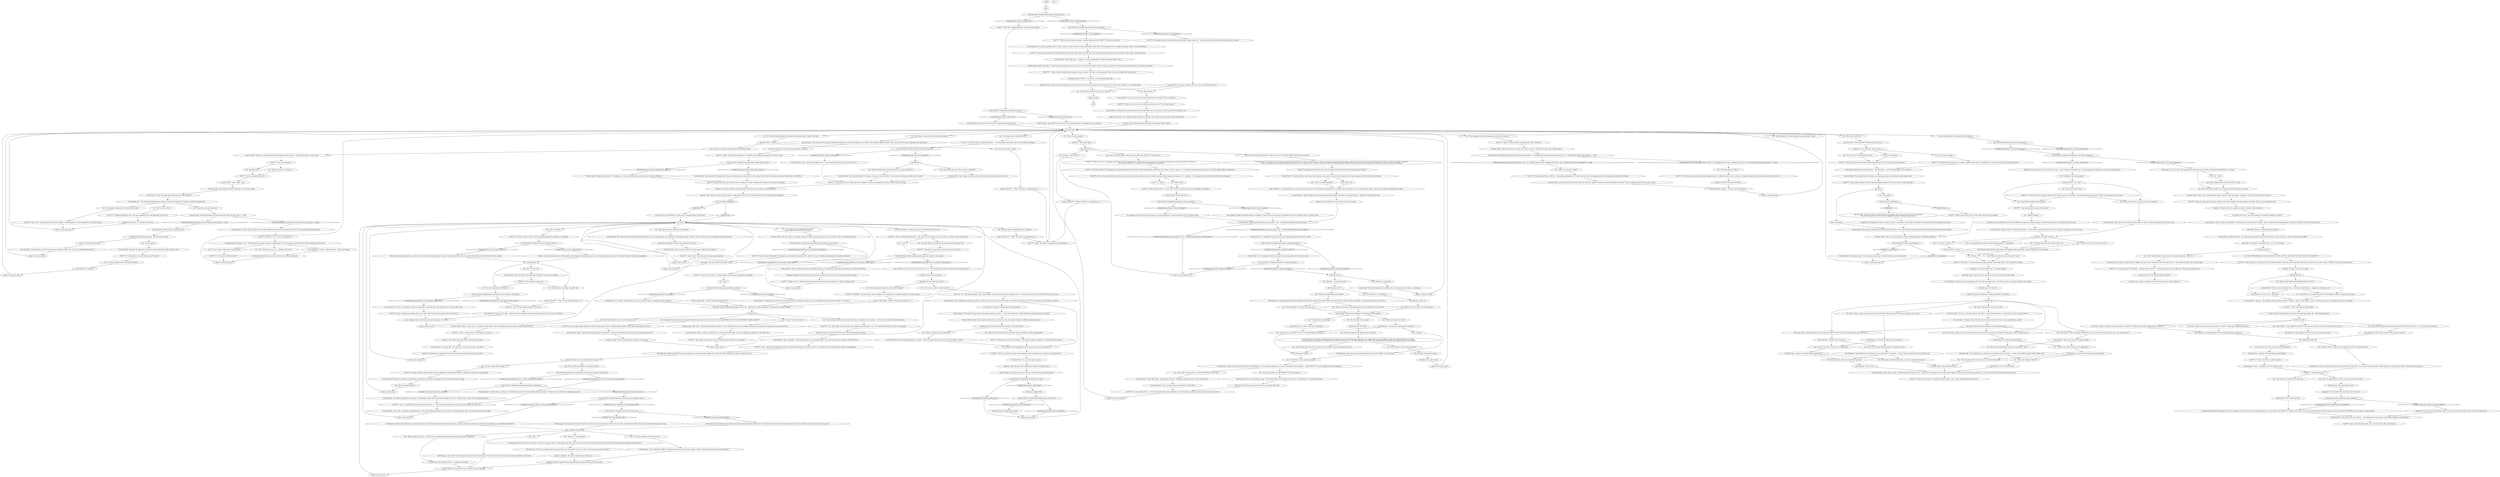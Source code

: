 # PLAZA / PISSFLAUBERT AND FTW
# Near Kineema, two young gentlemen wishing to introduce Martinaise to the SKULLS brand are idling away, looking at the beast of a motor carriage. It is possible to get their jackets if you succeed the red check.
# ==================================================
digraph G {
	  0 [label="START"];
	  1 [label="input"];
	  2 [label="Kim Kitsuragi: \"I'm absolutely okay with not having one.\""];
	  3 [label="Half Light: Suggest they're massive SKULLS. C'mon!"];
	  4 [label="Untitled hub"];
	  5 [label="Pissf****t: \"Yeah, no need to throw your authority in our faces.\""];
	  6 [label="Fuck the World: Variable[\"yard.cuno_clicked_on_cuno_punching_check\"]"];
	  7 [label="Variable[\"yard.cuno_clicked_on_cuno_punching_check\"]", shape=diamond];
	  8 [label="!(Variable[\"yard.cuno_clicked_on_cuno_punching_check\"])", shape=diamond];
	  9 [label="Fuck the World: Variable[\"yard.hangedman_tried_to_shoot_cunoesse_and_missed\"]"];
	  10 [label="Variable[\"yard.hangedman_tried_to_shoot_cunoesse_and_missed\"]", shape=diamond];
	  11 [label="!(Variable[\"yard.hangedman_tried_to_shoot_cunoesse_and_missed\"])", shape=diamond];
	  12 [label="Pissf****t: \"Right on, Fuck,\" the blond agrees and provocatively spits on the pavement. \"So what's happening now?\""];
	  13 [label="Savoir Faire: Is it a *coincidence* that here we have two bad-ass jackets and two bad-ass cops?"];
	  14 [label="Fuck the World: \"FUCK THE FUCKING POLICE!!!!\""];
	  15 [label="Composure: The lieutenant's voice is as calm as usual -- a testament to the violence and death he's witnessed through the sight of his firearm."];
	  16 [label="Pissf****t: \"What about them?\""];
	  17 [label="You: \"And what makes you think that the organization would accept you?\""];
	  18 [label="You: \"Hey, Kim...\" (Lower your voice.)"];
	  19 [label="Half Light: These guys aren't scary, *you're* not scary -- I have nothing to work with here. It's either begging or bullying. Or both. Just ask them maybe?"];
	  20 [label="Kim Kitsuragi: \"Probably because of how *non-verbal* their mode of operation is going to be,\" the lieutenant answers for the two rebels. \"It's a threat.\""];
	  21 [label="Pissf****t: \"By the way, if you see Cindy, give her our regards,\" he adds, returning from whatever void he was just visiting."];
	  22 [label="Fuck the World: \"Yeah,\" the other guy lights up too. \"A true artist of the future, just like Arno van Eyck.\""];
	  23 [label="You: \"Not so sure about that. She's a bit of a communist.\""];
	  24 [label="Suggestion: Oh, the need *will* arise. Here's how we'll do it:"];
	  25 [label="Fuck the World: IsKimHere()"];
	  26 [label="IsKimHere()", shape=diamond];
	  27 [label="!(IsKimHere())", shape=diamond];
	  28 [label="You: \"What does that mean?\""];
	  29 [label="You: \"SKULL KING! MAKE SHRUNKEN HEADS OUT OF US!\""];
	  30 [label="Conceptualization: Pity. The jackets are meant to complete each other. If a man were standing alone on a street corner with 'PISSF****T' written on his back, it'd just be an individual that has taken a liking to urine. And 'FUCK THE WORLD' all on its own is, frankly, generic."];
	  31 [label="Fuck the World: Variable[\"plaza.pissandfuck_asked_about_armour\"]"];
	  32 [label="Variable[\"plaza.pissandfuck_asked_about_armour\"]", shape=diamond];
	  33 [label="!(Variable[\"plaza.pissandfuck_asked_about_armour\"])", shape=diamond];
	  34 [label="Rhetoric: It's not a question, don't get into it."];
	  35 [label="Pissf****t: \"Sure, sure,\" the blond man says, quickly nodding. \"Understandable. Fuck and I appreciate your effort though.\""];
	  36 [label="You: \"I just wanted to talk about music and now there's a conflict all of the sudden... it's too much.\" (Nervously shake your head.)"];
	  37 [label="Kim Kitsuragi: \"You wanna talk? Let's talk, boys.\" His eyes meet yours. \"Ask them.\""];
	  38 [label="Fuck the World: \"Yeah, man...\" the other one quickly joins in. \"We're just talking, philosophising. No crimes are being committed. And... and you wanted to talk too, right?\""];
	  39 [label="Fuck the World: \"No, no, no,\" he quickly assures you and takes a step back. \"Just a bit older than us, ain't that right, Piss?\""];
	  40 [label="You: \"Blow it up!\""];
	  41 [label="Kim Kitsuragi: \"Wow, you boys are ambitious,\" the lieutenant's voice rings over the plaza. \"Only *prospects* and already planning a coup in the SKULLS? You're destined to go far!\""];
	  42 [label="Untitled hub (02)"];
	  43 [label="You: \"You OFFER us your jackets like that? It'd be impolite to refuse.\" (Reach out your hand.)"];
	  44 [label="Jump to: [main_piss_hub]"];
	  45 [label="Logic: Wouldn't a grave on top of a grave be just a big hole? What's hard about holes?"];
	  46 [label="Encyclopedia: Though he seemed lacking in vocabulary, it seems that the young man has expertise in at least one field, even if it's rather narrow."];
	  47 [label="Fuck the World: \"Because when one fucks everything, he fucks nothing. And that, to me, feels glorious -- sticking your dick into the void.\""];
	  48 [label="Fuck the World: \"If I were a real SKULL now, I'd jack it, paint it in palm tree livery, then bottom-light it neon-style!\" His companion wears a simple yet elegant slogan: 'FUCK THE WORLD'."];
	  49 [label="You: \"Why haven't I seen any SKULLS around Martinaise?\""];
	  50 [label="Pissf****t: \"He was hanged from a tree.\""];
	  51 [label="Kim Kitsuragi: \"Yes?\""];
	  52 [label="You: (Raise your voice.) \"Not even prospects and already aspiring to be kings?\""];
	  53 [label="Pissf****t: \"You're fucking ancient, man.\""];
	  54 [label="Logic: Judging by that, van Eyck is some sort of musician. Or... killer?"];
	  55 [label="Fuck the World: \"Fuck that, you're not getting mine,\" the other one snaps at you. \"My dad's a lawyer in La Delta. He'll have your badge!\""];
	  56 [label="Kim Kitsuragi: \"That's okay. I wouldn't wear either one anyway.\""];
	  57 [label="You: \"Let's just change the topic.\""];
	  58 [label="Jump to: [main_piss_hub]"];
	  59 [label="Pissf****t: As your bellow echoes through the street, the boys quiver ever so slightly and gaze down at their shoes, pretending to be deaf."];
	  60 [label="Jump to: [piss_hub_4]"];
	  61 [label="You: \"I've come to regret my violent ways, Kim....\""];
	  62 [label="Half Light: Still a bit rattled by the earlier shock?"];
	  63 [label="You: \"Wow. I didn't realize it's that serious. Let's forget about this.\" (Let it go.)"];
	  64 [label="Fuck the World: \"Exactly! How can one know shit? For example: How can one be sure that there truly is a body hanging behind the hostel?\""];
	  65 [label="Fuck the World: Variable[\"plaza.flaubert_grave_endurance\"]"];
	  66 [label="Variable[\"plaza.flaubert_grave_endurance\"]", shape=diamond];
	  67 [label="!(Variable[\"plaza.flaubert_grave_endurance\"])", shape=diamond];
	  68 [label="Encyclopedia: It seems that the young man has a certain expertise in at least one field, even if it's rather narrow."];
	  69 [label="main_piss_hub"];
	  70 [label="Pissf****t: \"Possessing an infinite amount of fuck-all swagger, infamous for their non-verbal *modus operandi*.\""];
	  71 [label="Jump to: [main_piss_hub]"];
	  72 [label="Kim Kitsuragi: \"The Union does their share of policing in Martinaise, at least where gangs are concerned,\" the lieutenant replies instead. \"That's why there isn't much organized crime around here.\""];
	  73 [label="Fuck the World: \"Spice things up here in Martinaise, you know. Get the old machine of pain and suffering oiled up real good.\""];
	  74 [label="Kim Kitsuragi: \"Don't *well* me. This might be fine by you but it certainly isn't fine by me. We've got to try to nip this kind of behaviour in the bud.\""];
	  75 [label="Jump to: [main_piss_hub]"];
	  76 [label="piss_jacket_hub_1"];
	  77 [label="Drama: I'm wondering if the poetics come with the jacket or are they derived from something else entirely?"];
	  78 [label="You: \"Do you think it's a coincidence?\""];
	  79 [label="Kim Kitsuragi: \"What is?\""];
	  80 [label="You: \"There are two of us and two of these jackets...\""];
	  81 [label="You: \"Still. It's good to know that we have it, should the need arise.\""];
	  82 [label="Pissf****t: \"Yep.\" He nods enthusiastically. \"Old as fuck.\""];
	  83 [label="You: \"But don't you want to express your individuality?\""];
	  84 [label="Untitled hub (03)"];
	  85 [label="You: (Lower your voice.) \"Yes -- the jackets.\""];
	  86 [label="Fuck the World: \"Fuck you, man, take them then...\" He looks around the plaza -- people are noticing him now."];
	  87 [label="Pissf****t: \"Cold-hearted cop...\""];
	  88 [label="Fuck the World: (Variable[\"pier.cindy_first_greeting_balcony_done\"]  or  Variable[\"pier.cindy_first_greeting_pier_done\"])  and  Variable[\"pier.skulls_send_regards\"] == false"];
	  89 [label="(Variable[\"pier.cindy_first_greeting_balcony_done\"]  or  Variable[\"pier.cindy_first_greeting_pier_done\"])  and  Variable[\"pier.skulls_send_regards\"] == false", shape=diamond];
	  90 [label="!((Variable[\"pier.cindy_first_greeting_balcony_done\"]  or  Variable[\"pier.cindy_first_greeting_pier_done\"])  and  Variable[\"pier.skulls_send_regards\"] == false)", shape=diamond];
	  91 [label="Jump to: [main_piss_hub]"];
	  92 [label="You: \"I'm so glad you asked!\""];
	  93 [label="Empathy: He did not appreciate you undermining his authority in front of the two punks."];
	  94 [label="Fuck the World: Variable[\"plaza.flaubert_composure_jackets\"]"];
	  95 [label="Variable[\"plaza.flaubert_composure_jackets\"]", shape=diamond];
	  96 [label="!(Variable[\"plaza.flaubert_composure_jackets\"])", shape=diamond];
	  97 [label="You: \"Do I have to answer that?\""];
	  98 [label="You: \"YES, WE WANNA BE A COOL KILLER SKULLS TOO, LIKE YOU GUYS, BUT WE DON'T HAVE SKULL-JACKETS!!!\""];
	  99 [label="You: \"That could be the case, yes... a brilliant work of art!\""];
	  100 [label="Kim Kitsuragi: The lieutenant raises an eyebrow but does not comment."];
	  101 [label="Pissf****t: \"Be wary of the abyss,\" his blond friend adds ominously and points to his temple."];
	  102 [label="Fuck the World: \"I can answer that. Many men keep searching for *the one*. For so-called true love, which is actually just obsession masquerading as kinship. The thrill of the chase, the hollowness that fills your chest cavity after catching it.\"\n\"Like I said before, many men keep searching for *the one*. For so-called true love, which is actually just obsession masquerading as kinship. The thrill of the chase, the hollowness that fills your chest cavity after catching it.\""];
	  103 [label="Jump to: [piss_hub_4]"];
	  104 [label="Fuck the World: The youth looks confused for a moment. \"There can always be more. In the end it won't matter. 'Til then...\""];
	  105 [label="You: \"Actually -- forget about it.\""];
	  106 [label="You: \"Why not? You could really raise hell. Go undercover. Hard.\""];
	  107 [label="Fuck the World: \"Hey, Pissf****t, look who it is! Shrunken cop head material!\""];
	  108 [label="Savoir Faire: Your lack of imagination is baffling. But you do make up for it with... yes. Questions."];
	  109 [label="Rhetoric: Okay then -- let's indulge in some intellectual exchange. These young men seem eager to share their beliefs."];
	  110 [label="Authority: What would these guys have to offer to any organization?"];
	  111 [label="Fuck the World: IsKimHere()"];
	  112 [label="IsKimHere()", shape=diamond];
	  113 [label="!(IsKimHere())", shape=diamond];
	  114 [label="You: (Turn to Kim.) \"Fuck it, we don't need the other one. You said that you're more of a Pissf****t kinda guy, so I got the jacket for you!\""];
	  115 [label="You: \"Okay, well. I'll keep it then.\""];
	  116 [label="Kim Kitsuragi: \"Do. I'm fine with that.\""];
	  117 [label="Untitled hub (03)"];
	  118 [label="Kim Kitsuragi: \"I already *am* expressing my individuality.\""];
	  119 [label="Kim Kitsuragi: \"The need will not arise.\""];
	  120 [label="Fuck the World: Variable[\"plaza.pissandfuck_put_the_punks_to_their_place\"]"];
	  121 [label="Variable[\"plaza.pissandfuck_put_the_punks_to_their_place\"]", shape=diamond];
	  122 [label="!(Variable[\"plaza.pissandfuck_put_the_punks_to_their_place\"])", shape=diamond];
	  123 [label="Endurance: Digging them."];
	  124 [label="You: \"I see.\""];
	  125 [label="You: \"Okay, I get what the SKULLS do, but what do you franchise in? Youth unemployment?\""];
	  126 [label="Pissf****t: \"Hey, we can be just as hard! Like pavement on top of pavement, or a brick on top of another brick.\""];
	  127 [label="Fuck the World: \"To catch a fish you need to hurl the lure many times, and even then it isn't certain that you'll get anything. If you blow up the lake, though...\""];
	  128 [label="Kim Kitsuragi: \"The need will not arise.\""];
	  129 [label="Kim Kitsuragi: The lieutenant looks down at his bomber jacket and shrugs, obviously content with *his* uniform."];
	  130 [label="Kim Kitsuragi: The lieutenant sighs. \"No, they really, really aren't. It's porno-tuning. Say no to the porno.\""];
	  131 [label="You: \"Never mind, this is useless.\""];
	  132 [label="Jump to: [piss_hub_4]"];
	  133 [label="Rhetoric: For all their nihilistic posturing, these young men are not lacking in youthful idealism."];
	  134 [label="Reaction Speed: All right -- we have a lead on the gloves."];
	  135 [label="Rhetoric: Throw him off his game."];
	  136 [label="Half Light: Wow. I did not see that coming. You better wear that jacket with pride!"];
	  137 [label="Half Light: Now bring it to the jackets and.... yes, start *shouting*!"];
	  138 [label="You: \"Still -- it's good to know we have a pair. In case the need arises.\""];
	  139 [label="Fuck the World: Variable[\"yard.cuno_punched_cuno\"]"];
	  140 [label="Variable[\"yard.cuno_punched_cuno\"]", shape=diamond];
	  141 [label="!(Variable[\"yard.cuno_punched_cuno\"])", shape=diamond];
	  142 [label="Pissf****t: \"If you don't *have* to answer, then we don't *have* to give you our jackets.\" The young man shakes his head. \"Doesn't sound like you have a reason.\""];
	  143 [label="Fuck the World: \"Knowing. We think that we know, but where does the thought originate from?\""];
	  144 [label="Kim Kitsuragi: \"Ahem.\" He steps in. \"While I appreciate the interest you take in my *brutal motor carriage*, I have to stop you right there. The RCM takes threats directed at its property seriously.\""];
	  145 [label="Kim Kitsuragi: \"They usually occupy the Burnt-Out Quarter in Jamrock. Or you can find them loitering around their brightly-painted, bottom-lighted vehicles.\""];
	  146 [label="Fuck the World: \"Yeah, sure, we'll gladly tell you everything we know about it.\" He clears his throat. \"It was a man.\""];
	  147 [label="You: \"Don't fuck around. I am the law.\""];
	  148 [label="Fuck the World: Variable[\"plaza.flaubert_piss_told_jacket\"]  and    Variable[\"plaza.flaubert_fuck_told_jacket\"]"];
	  149 [label="Variable[\"plaza.flaubert_piss_told_jacket\"]  and    Variable[\"plaza.flaubert_fuck_told_jacket\"]", shape=diamond];
	  150 [label="!(Variable[\"plaza.flaubert_piss_told_jacket\"]  and    Variable[\"plaza.flaubert_fuck_told_jacket\"])", shape=diamond];
	  151 [label="Jump to: [piss_jacket_hub_1]"];
	  152 [label="Kim Kitsuragi: \"The concept of getting dressed *is* familiar to me, but wearing jackets like these isn't appropriate for an RCM officer. Unless he's *deep* undercover,\" he adds.\n\"The concept of getting dressed *is* familiar to me. Perhaps more than to you,\" he adds, glancing at your attire. \"But wearing jackets like these isn't appropriate for an RCM officer.\""];
	  153 [label="You: \"I need them for official police business.\""];
	  154 [label="Kim Kitsuragi: \"I don't think this case requires us to go undercover. Or raise hell...  In fact I don't think the jacket will be useful at all.\""];
	  155 [label="Pissf****t: \"And what kind of business is that exactly?\""];
	  156 [label="Esprit de Corps: Apart from the Union themselves of course."];
	  157 [label="Fuck the World: \"Yeah, I mean... duh.\""];
	  158 [label="You: \"Well, whatever. I've got mine and that's just fine.\""];
	  159 [label="Kim Kitsuragi: \"If you say so.\""];
	  160 [label="Half Light: Fuck him. We don't need his rich dad jacket anyway."];
	  161 [label="You: (Turn to Kim.) \"I did say I prefer the 'Pissf****t' one, but since I didn't get the other one -- you should have it!\""];
	  162 [label="You: (Turn to Kim.) \"Since you said you're more of a 'Pissf****t' kinda guy, I'll take the other one.\""];
	  163 [label="You: (Turn to Kim.) \"I said I prefer the 'Pissf****t' one, but you can have it if you like. The other one's cool too.\""];
	  164 [label="You: \"Well, whatever. I'll take both of them then.\""];
	  165 [label="Pissf****t: \"The question was rhetorical,\" he replies, raising his open hand. \"The SKULLS are *the* most vicious gang of the Besmertnyé.\""];
	  166 [label="Fuck the World: \"Whoa... c'mon, man...\" He raises his open palms. \"We're just talking here. Just words, nothing wrong with that.\""];
	  167 [label="Authority: That's right! Way to put them in the little boys corner!"];
	  168 [label="Pissf****t: \"Please be quiet!\" Not much is left of the nihilistic rebel at this point. The young man before you is scared out of his mind. \"What... WHAT do you want?!! T-t-the jackets?\""];
	  169 [label="Fuck the World: Variable[\"plaza.flaubert_grave_logic\"]"];
	  170 [label="Variable[\"plaza.flaubert_grave_logic\"]", shape=diamond];
	  171 [label="!(Variable[\"plaza.flaubert_grave_logic\"])", shape=diamond];
	  172 [label="Pissf****t: \"That's one brutal motor carriage,\" says the young man with 'PISSF****T' written on his back."];
	  173 [label="You: \"No, I really don't.\""];
	  174 [label="Kim Kitsuragi: \"If a SKULL spots you, he will pull out his dagger and stab you without saying a single word.\"\n\"If a SKULL spots you, he will pull out his dagger and stab you without saying a word.\""];
	  175 [label="Jump to: [Pissf****t: \"\"Mhm.\" He throws a longing glance a...\"]"];
	  176 [label="Pissf****t: \"We're not *franchised* SKULLS -- well, not yet. Once we get our name out there, we'll have a chance to join them.\""];
	  177 [label="Pissf****t: \"What I mean by this is -- we are *all* Pissf****ts. And that the world is inherently meaningless.\""];
	  178 [label="Fuck the World: \"Uh... why?\""];
	  179 [label="Kim Kitsuragi: The lieutenant sighs. \"I... appreciate the effort.\""];
	  180 [label="Esprit de Corps: Apart from the Union themselves of course."];
	  181 [label="Kim Kitsuragi: \"The Union does their share of policing in Martinaise, at least where gangs are concerned,\" the lieutenant replies instead. \"That's why there isn't much organized crime around here.\""];
	  182 [label="Untitled hub"];
	  183 [label="You: \"No way! If anything, I'm the *PISSF****T* in this scenario.\""];
	  184 [label="You: \"Why not? You could really raise hell. Go undercover. Hard.\""];
	  185 [label="Fuck the World: \"It's shit.\""];
	  186 [label="Fuck the World: \"Okay, we get it. You look like total shit -- we look flashy as hell. What about it?\" There's a spark of sympathy in the youth's eyes."];
	  187 [label="You: \"Leather would be such a cool look on me...\""];
	  188 [label="Kim Kitsuragi: \"That's gallant of you, but I'm not wearing either jacket.\""];
	  189 [label="You: \"Do you happen to know what happened to the victim's armour?\""];
	  190 [label="Kim Kitsuragi: \"It's a threat,\" the lieutenant answers for the two rebels. \"An impotent threat of violence.\""];
	  191 [label="Kim Kitsuragi: \"You punched a twelve-year-old boy in the face. I think I'm still pretty much in the clear here,\" the lieutenant replies. There's is no discernible change in his tone."];
	  192 [label="Untitled hub (03)"];
	  193 [label="You: \"Yeah, I guess you're right. I'm pretty old.\""];
	  194 [label="Fuck the World: \"Oh yeah, I'll forget about it alright. And you will too. Until the day the Void comes for you.\" He crosses his throat with his index finger."];
	  195 [label="Jump to: [main_piss_hub]"];
	  196 [label="You: \"Well, talking with you has definitely been something.\" [Leave.]"];
	  197 [label="Pissf****t: \"Yeah -- the skull symbolizes the embrace of death and nothingness, present in all of us, the vehicle of our future operations. Death and nothingness.\""];
	  198 [label="Fuck the World: The young men stare at the two of you in confusion."];
	  199 [label="You: \"Anything else?\""];
	  200 [label="Pissf****t: \"Also, you've got to admit, it catches the eye. And since the grand piper is slowly but steadily moving towards basing the economy on it -- attention -- it is imperative that the medium itself convey the message.\""];
	  201 [label="You: \"What do you think about their jackets?\""];
	  202 [label="Kim Kitsuragi: \"No, I don't. What are you implying?\""];
	  203 [label="You: \"Who are you?\""];
	  204 [label="Jump to: [end]"];
	  205 [label="Fuck the World: Variable[\"plaza.flaubert_leave_midgreet\"]"];
	  206 [label="Variable[\"plaza.flaubert_leave_midgreet\"]", shape=diamond];
	  207 [label="!(Variable[\"plaza.flaubert_leave_midgreet\"])", shape=diamond];
	  208 [label="Fuck the World: \"And you believed that?\" He laughs. \"No, man, Cindy's all SKULL. A true artist of the future, just like Arno van Eyck.\""];
	  209 [label="Kim Kitsuragi: \"I already *am* expressing my individuality.\""];
	  210 [label="Encyclopedia: Besmertnyé or the Besmertie -- the *immortals* -- are West Revacholian crime syndicates."];
	  211 [label="Pissf****t: \"SKULLS don't talk to pigs. Or each other. They just fuck and fight.\""];
	  212 [label="You: \"Nothing.\""];
	  213 [label="Fuck the World: \"Couldn't keep up, huh?\" The young man shakes his head. \"Sure, let's try something different then.\""];
	  214 [label="Kim Kitsuragi: \"If you got something else to ask from them, do it now and let's move on. I don't want to waste any more time here.\""];
	  215 [label="Rhetoric: Hate to admit it, but in a weird way he's got a point."];
	  216 [label="Pissf****t: \"It seems that we can only think but never *know*.\""];
	  218 [label="Fuck the World: \"Yeah. Cindy the SKULL!\" He lights up. \"A true artist of the future, just like Arno van Eyck or Rietveldt.\""];
	  219 [label="You: \"So, you're saying I'm an old man?!\""];
	  220 [label="You: \"Well...\""];
	  221 [label="Pissf****t: \"Also, he was hanged.\""];
	  222 [label="Jump to: [Pissf****t: \"\"Mhm.\" He throws a longing glance a...\"]"];
	  223 [label="You: \"But don't you want to express your individuality?\""];
	  224 [label="You: \"I'm wearing horrible clothes to catch horrible people. It's depressing.\""];
	  225 [label="You: \"*Police* business.\""];
	  226 [label="Authority: Was it a good idea on the lieutenant's part to get into this? Don't even answer that, just leave. You can always come back later -- on your own terms."];
	  227 [label="Kim Kitsuragi: \"I don't think this case requires us to go undercover. Or raise hell... In fact I don't think the jacket will be useful at all.\""];
	  228 [label="Empathy: Odd. There isn't a hint of hate in them. It's like they're 'Pissf****t' and 'Fuck the World' out of some kind moral obligation."];
	  229 [label="You: \"Fuck it, I don't deserve a cool jacket, I suck.\""];
	  230 [label="Empathy: It's true. He simply can't -- it's called empathy."];
	  231 [label="Fuck the World: \"You know what, cop? Fuck you, that's not what this is about, you're not getting my jacket!\""];
	  232 [label="Fuck the World: \"Just don't tell her you heard it from Piss and Fuck, alright? I think she wanted those gloves for herself.\" There's a plea in his eyes. \"Be cool, man, okay?\""];
	  233 [label="Authority: What is wrong with you? Now you're just empowering these punks."];
	  234 [label="Pissf****t: \"Ugh...\" A sudden flash of panic flies across his face. \"I... I didn't mean anything by that. Just playing with words here, that's all.\""];
	  235 [label="You: \"Ee... what?\""];
	  236 [label="You: \"That is a terrible metaphor.\""];
	  237 [label="Fuck the World: Variable[\"TASK.get_the_dead_body_down_from_the_tree_done\"] == false"];
	  238 [label="Variable[\"TASK.get_the_dead_body_down_from_the_tree_done\"] == false", shape=diamond];
	  239 [label="!(Variable[\"TASK.get_the_dead_body_down_from_the_tree_done\"] == false)", shape=diamond];
	  240 [label="You: \"Who are the *SKULLS*?\""];
	  241 [label="Fuck the World: \"You don't know? What kind of cop are you?\""];
	  242 [label="You: \"Enough about this *skullery* then.\" (Conclude.)"];
	  243 [label="Pissf****t: \"Because we can be just as psycho and vicious. You'll see.\""];
	  244 [label="Pissf****t: \"By the way, if you see Cindy, give her our regards,\" he adds, returning from whatever void he was just visiting."];
	  245 [label="You: \"Do you know anything about the murder that took place here?\" (Point to the yard.)"];
	  246 [label="Kim Kitsuragi: \"And do what? Walk away, knowing that there are two delusional hoodlums interested in joining a criminal group whose main areas of expertise are jacking cars and killing police officers?\""];
	  247 [label="Kim Kitsuragi: \"What are you implying?\" The lieutenant looks confused."];
	  248 [label="Kim Kitsuragi: \"Fine, if only to end this discussion: Theoretically, if I were a juvenile delinquent -- if I were to already be down that path -- I think 'PISSF****T' is the stronger of the two statements.\""];
	  249 [label="You: \"C'mon Kim, it's just a mental exercise!\""];
	  250 [label="Kim Kitsuragi: \"I'm not wearing that jacket.\""];
	  251 [label="Kim Kitsuragi: \"I already *am* expressing my individuality.\""];
	  252 [label="Kim Kitsuragi: The lieutenant notices your agitation and opens his mouth to speak, but then decides against it and merely shakes his head."];
	  253 [label="Fuck the World: \"Yeah, man. It's like... at death's door. No wonder you know nothing about the future. You won't *be* there.\""];
	  254 [label="end"];
	  255 [label="Pissf****t: \"The palm tree livery should be, like, pastel green. Fucking tropic shit...\" He gazes dreamily at Lieutenant Kitsuragi's motor carriage."];
	  256 [label="Fuck the World: \"The part of this presentation you wanna take home with you, cop-man, is: We're not part of the SKULLS. Yet.\""];
	  257 [label="Rhetoric: These kids have the vocabulary but might be missing a brain."];
	  258 [label="Kim Kitsuragi: \"Fine,\" the lieutenant shrugs. \"'FUCK THE WORLD' just seemed to fit you more, considering your... heroic exit attempts.\""];
	  259 [label="Empathy: You got it. No need for cruelty."];
	  260 [label="You: (Turn to Kim.) \"I know you said you're more of a 'Pissf****t' kinda guy, but I think I should have it for myself.\""];
	  261 [label="You: \"But don't you want to express your individuality?\""];
	  262 [label="Fuck the World: \"I don't know, Eric. It's cold out...\" The dark-haired young man just stands there, defeated. The wind blows."];
	  263 [label="Kim Kitsuragi: \"Pick a better time, officer.\" The lieutenant's voice rings cold and certain. \"*After* we've dealt with these wannabe cop-killers.\""];
	  264 [label="Fuck the World: Variable[\"plaza.pissandfuck_put_the_punks_to_their_place\"]"];
	  265 [label="Variable[\"plaza.pissandfuck_put_the_punks_to_their_place\"]", shape=diamond];
	  266 [label="!(Variable[\"plaza.pissandfuck_put_the_punks_to_their_place\"])", shape=diamond];
	  267 [label="Fuck the World: Variable[\"plaza.flaubert_composure_jackets\"]"];
	  268 [label="Variable[\"plaza.flaubert_composure_jackets\"]", shape=diamond];
	  269 [label="!(Variable[\"plaza.flaubert_composure_jackets\"])", shape=diamond];
	  270 [label="Esprit de Corps: You always get to be the crazy one, right? Fine, then."];
	  271 [label="You: \"I'm not going to entertain you with this any longer.\""];
	  272 [label="You: \"So you're telling me you don't know anything?\""];
	  273 [label="Fuck the World: \"Yeah, tribal shit...\" he agrees. \"A cop-carriage like this would have proper SKULL value...\""];
	  274 [label="Pissf****t: \"Well,\" the young man remarks in a voice filled with longing, eyes glazed over, \"there's Cindy...\""];
	  275 [label="You: \"Doesn't it already have enough spice?\""];
	  276 [label="You: \"So you're just *pretending* to be as nasty and vicious as the SKULLS?\""];
	  277 [label="Pissf****t: \"Well, first off, it's a statement and not *necessarily* something that characterizes me as a person, even though the statement has character. And I *do* like piss...\"\n\"As you already know, it's a statement, not a description of my character.\""];
	  278 [label="Fuck the World: Variable[\"plaza.flaubert_red_check_composure\"]"];
	  279 [label="Variable[\"plaza.flaubert_red_check_composure\"]", shape=diamond];
	  280 [label="!(Variable[\"plaza.flaubert_red_check_composure\"])", shape=diamond];
	  281 [label="Jump to: [main_piss_hub]"];
	  282 [label="You: \"Hey, I'm *only* 42!\""];
	  283 [label="Fuck the World: \"Don't you worry about that. We're gonna make up for the deficit.\""];
	  284 [label="Fuck the World: \"Lies! Cindy's all SKULL. A true artist of the future, just like Arno van Eyck.\""];
	  285 [label="You: \"That works, I feel more like a 'FUCK THE WORLD' kind of a guy.\""];
	  286 [label="Variable[\"plaza.jacket_suggestion_need_triggered\"]"];
	  287 [label="Variable[\"plaza.jacket_suggestion_need_triggered\"]", shape=diamond];
	  288 [label="!(Variable[\"plaza.jacket_suggestion_need_triggered\"])", shape=diamond];
	  289 [label="Esprit de Corps: The lieutenant, on your left, is unusually lenient toward them."];
	  290 [label="You: (Turn to Kim.) \"Remember when I said I'd like the 'Pissf****t' one? I got it -- you can have the other one!\""];
	  291 [label="Esprit de Corps: The lieutenant watches the boys take their jackets off -- with mild amusement."];
	  292 [label="Fuck the World: Variable[\"yard.hanged_pointed_at_cunoesse\"]"];
	  293 [label="Variable[\"yard.hanged_pointed_at_cunoesse\"]", shape=diamond];
	  294 [label="!(Variable[\"yard.hanged_pointed_at_cunoesse\"])", shape=diamond];
	  295 [label="Fuck the World: \"Shut the fuck up,\" the youth presses through his clenched teeth, there's panic in his eyes. \"Are you trying to get us killed?\""];
	  296 [label="You: Ask for the jackets for yourself and the lieutenant."];
	  297 [label="You: Variable[\"plaza.flaubert_red_check_composure\"]"];
	  298 [label="Variable[\"plaza.flaubert_red_check_composure\"]", shape=diamond];
	  299 [label="!(Variable[\"plaza.flaubert_red_check_composure\"])", shape=diamond];
	  300 [label="Savoir Faire: Is it a *coincidence* that here we have two bad-ass jackets and two bad-ass cops?"];
	  301 [label="Half Light: No, no, no! Don't *ask* anything. Be subtle and scary. The boys dream about being SKULLS... use that!"];
	  302 [label="You: (Point at your clothes.) \"Look at the shit I'm wearing!\""];
	  303 [label="Fuck the World: Variable[\"tc.pornotuning\"]"];
	  304 [label="Variable[\"tc.pornotuning\"]", shape=diamond];
	  305 [label="!(Variable[\"tc.pornotuning\"])", shape=diamond];
	  306 [label="some_quickery"];
	  307 [label="Jump to: [piss_hub_4]"];
	  308 [label="Fuck the World: Variable[\"plaza.flaubert_total_cunt\"]"];
	  309 [label="Variable[\"plaza.flaubert_total_cunt\"]", shape=diamond];
	  310 [label="!(Variable[\"plaza.flaubert_total_cunt\"])", shape=diamond];
	  311 [label="Kim Kitsuragi: \"These punks don't know anything. Let's just move along.\""];
	  312 [label="Kim Kitsuragi: \"Seems about right,\" the lieutenant remarks. \"Especially considering your... heroic exit attempts.\""];
	  313 [label="Kim Kitsuragi: The lieutenant sighs. \"We should move along.\""];
	  314 [label="Authority: These *skull* people are more than an authority. They're deities."];
	  315 [label="Untitled hub"];
	  316 [label="Kim Kitsuragi: \"Good -- I wanted you *not* to express yours.\""];
	  317 [label="You: \"You mean Cindy the SKULL?\""];
	  318 [label="You: \"A threat? Good. I like those.\""];
	  319 [label="Jump to: [piss_hub_4]"];
	  320 [label="Kim Kitsuragi: \"You tried to punch a twelve year old and almost knocked yourself out,\" the lieutenant replies with no discernible change in his tone. \"I think I'm still pretty much in the clear here.\""];
	  321 [label="Jump to: [piss_hub_4]"];
	  322 [label="Fuck the World: \"But in a non-threatening and definitely legal way,\" the other one quickly adds and whispers something to his friend."];
	  323 [label="Perception (Hearing): \"We'll fuck the system from the inside later, just be cool now. The damage will be tenfold.\""];
	  324 [label="Pissf****t: \"Pssshhew.\" The young man raises two fingers to his temple and an imaginary hammer hits the cartridge."];
	  325 [label="Pissf****t: \"So are we done here or...?\" one of the jacket owners asks impatiently. \"You don't need us around for your secret whisper party, do you?\""];
	  326 [label="Pissf****t: \"Fuck,\" the other one sighs deeply."];
	  327 [label="You: \"Please explain.\""];
	  328 [label="Fuck the World: \"Precisely.\""];
	  329 [label="Electrochemistry: Filling them up, baby!"];
	  330 [label="Pissf****t: \"I, uhm, it's just theoretical work, copper. No basis in reality.\" He turns to his companion: \"Man, if we were certified SKULLS right now...\""];
	  331 [label="Fuck the World: \"Oh, man, yeah!\" he exclaims, then stops himself, processing the rest of your question. \"We're not fucking kids, man!\""];
	  332 [label="Fuck the World: \"We think of it more like two franchises merging, you know -- us two and the SKULLS. I really feel like we would add more to the table.\""];
	  333 [label="You: (Turn to the dark-haired youth.) \"Why do you have 'FUCK THE WORLD' written on your jacket?\""];
	  334 [label="Pissf****t: \"Whatever, man. Work is for pussies.\" The young man frowns, aggrieved. \"You wouldn't get it anyway.\""];
	  335 [label="Kim Kitsuragi: \"They're called SKULLS because when you're shot dead in the middle of the street, the skull is the only part the stray dogs won't eat.\""];
	  336 [label="Pissf****t: \"The word PISSF****T epitomizes the struggle taking place in the world, things being defined as they seem, not as they are. And -- I guess -- it's also about communal spirit, the future, and *truly* appreciating our differences.\""];
	  337 [label="Fuck the World: Variable[\"plaza.flaubert_lacks_vocabulary\"]"];
	  338 [label="Variable[\"plaza.flaubert_lacks_vocabulary\"]", shape=diamond];
	  339 [label="!(Variable[\"plaza.flaubert_lacks_vocabulary\"])", shape=diamond];
	  340 [label="You: \"Why are you always so patronizing when cool *possibilities* cross our path?\""];
	  341 [label="You: \"You know what I'm implying.\""];
	  342 [label="You: \"We should get these jackets.\""];
	  343 [label="Pissf****t: \"Yeah, man, keep your voice down. SKULLS don't take it lightly, when folks pretend to be them. We're not even *prospects* yet.\""];
	  344 [label="Fuck the World: \"Look at this cute shit!\" The dark haired youth points at you -- then turns to his friend. \"How can we become SKULLS if you go around fraternising with cops?! Let's get the fuck out of here before anyone sees us.\""];
	  345 [label="Jump to: [Pissf****t: \"\"Mhm.\" He throws a longing glance a...\"]"];
	  346 [label="Fuck the World: Variable[\"church.ravers_inside_church\"]"];
	  347 [label="Variable[\"church.ravers_inside_church\"]", shape=diamond];
	  348 [label="!(Variable[\"church.ravers_inside_church\"])", shape=diamond];
	  349 [label="You: \"We don't have time for this. Let's go.\" [Leave.]"];
	  350 [label="You: \"Do you guys know Cindy the SKULL?\""];
	  351 [label="Pissf****t: \"Mhm.\" He throws a longing glance at the Kineema."];
	  352 [label="You: \"Believe me, I'd know. I *know* spectres.\" (Rub your temple.)"];
	  353 [label="You: Definitely a coincidence."];
	  354 [label="Pissf****t: \"Fucking *philosophy*, man. You can do aggressive shit with philosophy. Justify shit.\""];
	  355 [label="You: \"Wait, World-fucker, you got a rich dad?\""];
	  356 [label="Untitled hub (02)"];
	  357 [label="You: \"Why not? They're a pair. We could really raise hell. Go undercover. Hard.\""];
	  358 [label="You: \"Sure, the jackets are scaring you. That's cool.\""];
	  359 [label="Fuck the World: \"Yeah, the girl Piss blathered out, when you asked about the armour. She's a true artist of the future, just like Arno van Eyck or Rietveldt. A real SKULL.\""];
	  360 [label="Jump to: [main_piss_hub]"];
	  361 [label="You: \"Don't fuck with me, boys. I'm one of the bad cops.\""];
	  362 [label="You: \"I know that you don't know shit.\""];
	  363 [label="You: \"Of course I do, I'm just testing you boys.\""];
	  364 [label="Fuck the World: \"...you get more fish in a shorter time. And, for time is of the essence and fleeting ever so quickly, one must think of a way to fuck the whole world -- and not get caught up in fucking some *one*.\""];
	  365 [label="You: \"Which one would *you* wear?\""];
	  366 [label="You: \"Gentlemen, I need your jackets.\""];
	  367 [label="Fuck the World: \"I can see it, bright as day. Oh, if we were SKULLS right now...\""];
	  368 [label="Kim Kitsuragi: \"You wanted to know which jacket I'd wear, right? Neither. I'd wear neither.\""];
	  369 [label="Pissf****t: \"Fine, fuck it.\" The young man takes his jacket off. \"Here, take it then. I can't handle this sad shit.\""];
	  370 [label="Fuck the World: \"N-no, uh...\" He looks startled. \"He's like a... like a volunteer lawyer... a total bitch. Cites law and does dishes...\""];
	  371 [label="You: (Turn to Kim.) \"Remember when I said I'd like the 'Pissf****t' one? I got it! Wish I'd gotten the other one for you...\""];
	  372 [label="Esprit de Corps: The lieutenant is lightly amused by the situation."];
	  373 [label="You: (Turn to Kim.) \"I know you said you're more of a Pissf****t kinda guy, but we only have one jacket and I want it.\""];
	  374 [label="You: Wait -- how?"];
	  375 [label="Kim Kitsuragi: \"I'm absolutely okay with not having either one, thank you.\""];
	  376 [label="Pissf****t: \"I'm not. I don't have a jacket anymore...\""];
	  377 [label="Pissf****t: \"So what do you think we know?\""];
	  378 [label="Pissf****t: \"Uh... that's right,\" the young man says, looking unsure of himself. \"You... you should back off and let silence rule supreme.\""];
	  379 [label="Jump to: [Empathy: \"He did not appreciate you undermini...\"]"];
	  380 [label="Jump to: [Half Light: \"A threat? Retaliate immediately. Yo...\"]"];
	  381 [label="You: Say nothing."];
	  382 [label="Fuck the World: \"Oh, I can't wait to become a SKULL. Bottom-lights are *wretched* aggressive.\""];
	  383 [label="piss_hub_4"];
	  384 [label="Pissf****t: \"Uh...\" He looks confused. \"Well... yeah I mean, we're only saying *practice* things for now, so... We don't mean no harm to the SKULLS brand. Or to you.\""];
	  385 [label="Fuck the World: The other one shuffles uncomfortably, nevertheless continuing to steal glances at the lieutenant's motor carriage."];
	  386 [label="Kim Kitsuragi: \"Leather jackets adorned with immature writing? The 'ideology' they convey helps the boys justify poor choices in life and fashion.\" The lieutenant shrugs. \"I'm not a fan.\""];
	  387 [label="Kim Kitsuragi: \"For what?\""];
	  388 [label="You: \"What do people do with jackets? They wear them.\""];
	  389 [label="You: \"But in theory, Kim, if we were to confiscate these jackets, which one would *you* wear?\""];
	  390 [label="Pissf****t: \"Which is not to say that the SKULLS are bitches and f****ts. On the contrary...\""];
	  391 [label="Pissf****t: No reply. The blond rebel scratches his chin, deliberately not focusing his gaze on anything. He looks very uncomfortable."];
	  392 [label="You: \"When you put it that way...\" (Turn to the two young men and tap a finger against your head.) \"Dog food!\""];
	  393 [label="Fuck the World: \"Hey, Pissf****t, look who it is! It's the bully. He ran out of people to be an asshole to.\""];
	  394 [label="Pissf****t: \"Yeah we are!\" The young men exchange approving nods."];
	  395 [label="You: \"It's not shit, it's disco...\""];
	  396 [label="Fuck the World: \"Exactly! How can one know shit?\""];
	  397 [label="Empathy: Like murder. Or wasting your life away."];
	  398 [label="Fuck the World: \"Don't tell him that,\" the other one cuts in, too late. \"SKULLS don't tattle, man. Cindy wouldn't.\""];
	  399 [label="Pissf****t: \"No,\" the young man replies quickly, shaking his head. \"A different Cindy. From out of town. She doesn't know shit about armoured gloves, that's for sure.\""];
	  400 [label="Kim Kitsuragi: \"This is ridiculous.\" The lieutenant gives you an irritated glance. \"Boys, do you know why the gang is called SKULLS?\""];
	  401 [label="Half Light: Scared little bitches..."];
	  402 [label="Kim Kitsuragi: \"You fired a gun at a little girl,\" the lieutenant replies with no discernible change in his tone. \"I think I've got a *little* bit of wiggling room here.\""];
	  403 [label="Pissf****t: \"Yeah, we're not fucking kids!\" He glances at your partner and quickly adds: \"And we're also not fucking confrontational. The mood is chill here.\""];
	  404 [label="Rhetoric: 'Prospect'? Must be a hierarchical term. Probably in the lower-end."];
	  405 [label="Conceptualization: Maybe it's true -- the hanged man is merely a prop in a performance, we are the audience, and the artist is hiding somewhere in the dark?"];
	  406 [label="Pissf****t: \"A snazzy shit-ripped SKULL-mobile like this would make a fine trophy. We could, like, hang fucking shrunken heads from the side mirrors! Cops' heads... Scary tribal shit.\""];
	  407 [label="You: \"Your rhetoric is confusing. Are you a part of the SKULLS or not?\""];
	  408 [label="You: \"So, boys, wanna feed the dogs?\""];
	  409 [label="Kim Kitsuragi: \"I'm not sure I understand you, detective.\""];
	  410 [label="Pissf****t: \"Fuck, I'm sorry, man.\" He hangs his head in shame. \"I just... don't like confrontations that's all.\""];
	  411 [label="You: \"Why?\""];
	  412 [label="You: \"Why aren't there more SKULLS in Martinaise?\""];
	  413 [label="Fuck the World: Variable[\"pier.cindy_rhetoric_communist\"]"];
	  414 [label="Variable[\"pier.cindy_rhetoric_communist\"]", shape=diamond];
	  415 [label="!(Variable[\"pier.cindy_rhetoric_communist\"])", shape=diamond];
	  416 [label="You: \"Actually, Cindy told me herself that she's not a very good SKULL.\""];
	  417 [label="Kim Kitsuragi: The lieutenant sighs."];
	  418 [label="Half Light: He gets it. Passive-aggressive flattery."];
	  419 [label="Kim Kitsuragi: \"Do. I'm fine with that.\""];
	  420 [label="Pissf****t: \"Yeah,\" the blond man replies. \"Let's get out of here. The cops fucked us.\""];
	  421 [label="Half Light: A threat? Retaliate immediately. You'll see -- they'll fall over like bitch-leaves. These boys ain't got the *cojones*."];
	  422 [label="You: \"I'm going to look you boys up in the police registry, come to both of your houses at night and MURDER YOU IN YOUR GODDAMN FUCKING SLEEP!!!\""];
	  423 [label="Kim Kitsuragi: \"You aimed a loaded gun at little girl,\" the lieutenant replies with no discernible change in his tone. \"I think I've got a *little* bit of wiggling room here.\""];
	  424 [label="Pissf****t: \"Yeah,\" the blond man replies with a nod. \"That's what I mean. You're young as fuck, don't worry.\""];
	  425 [label="Jump to: [piss_hub_4]"];
	  426 [label="Conceptualization: That's an origin story for a dynamic duo right there."];
	  427 [label="Fuck the World: \"Oh man...\" His shoulders slump under the weight of sadness. \"Okay,\" he says finally. \"I get it. SKULLS don't really wear slogans anyway, this was stupid.\""];
	  428 [label="Fuck the World: Variable[\"plaza.flaubert_greeting_done\"]"];
	  429 [label="Variable[\"plaza.flaubert_greeting_done\"]", shape=diamond];
	  430 [label="!(Variable[\"plaza.flaubert_greeting_done\"])", shape=diamond];
	  431 [label="You: \"Non-verbal?\""];
	  432 [label="Fuck the World: \"Oh, you'll see for sure once we're in -- it's the last thing you'll ever see before the void consumes you.\""];
	  433 [label="You: \"Hold on, why does a criminal gang need marketing?\""];
	  434 [label="You: (Turn to the blond youth.) \"Why does your jacket have 'PISSF****T' written on it?\""];
	  435 [label="Esprit de Corps: Just trust me and follow my lead."];
	  436 [label="Jump to: [piss_hub_4]"];
	  437 [label="You: \"Boys, with *those* jackets, you're gonna be the SKULL-kings in no time!\""];
	  438 [label="Kim Kitsuragi: \"Neither.\""];
	  439 [label="Pissf****t: \"That ride is fucking lightning!\" the young man exclaims."];
	  440 [label="Fuck the World: Variable[\"plaza.flaubert_nonverbal\"]"];
	  441 [label="Variable[\"plaza.flaubert_nonverbal\"]", shape=diamond];
	  442 [label="!(Variable[\"plaza.flaubert_nonverbal\"])", shape=diamond];
	  443 [label="You: \"Yeah, but... fuck the police.\""];
	  444 [label="Kim Kitsuragi: \"No. You don't get to say that.\" His voice is sharp as a blade. \"Police officers put their lives on the line to protect the people of Revachol, while punks like these joke about joining a cop-killer clan.\""];
	  445 [label="Fuck the World: \"Murder?\""];
	  446 [label="You: \"Are you sure a SKULL would say that?\""];
	  447 [label="Kim Kitsuragi: \"I wouldn't wear it anyway.\""];
	  448 [label="Conceptualization: SKULLS -- now there's a strong organizational title."];
	  449 [label="You: \"My clothes make me sad, I need to *fun* it up.\""];
	  450 [label="Kim Kitsuragi: \"This case doesn't requires us to go undercover. Or raise hell... In fact I don't think the jackets will be useful at all. I just wanted *them* to not have them anymore.\""];
	  451 [label="Untitled hub (04)"];
	  452 [label="You: \"Where can I find this 'Cindy'?\""];
	  453 [label="Drama: He *did* mean Cindy the SKULL."];
	  454 [label="Kim Kitsuragi: \"But I don't,\" the lieutenant interjects quickly. \"In fact I dislike them so much I'm willing to drag you boys back to the station just to calm myself down.\""];
	  455 [label="Fuck the World: \"Hey uh... there's no need for that.\" He raises his open palms. \"We're just talking here. Joking too. Stay light, man.\""];
	  456 [label="Fuck the World: Variable[\"plaza.pissandfuck_put_the_punks_to_their_place\"]"];
	  457 [label="Variable[\"plaza.pissandfuck_put_the_punks_to_their_place\"]", shape=diamond];
	  458 [label="!(Variable[\"plaza.pissandfuck_put_the_punks_to_their_place\"])", shape=diamond];
	  459 [label="Jump to: [Pissf****t: \"\"Yep.\" He nods enthusiastically. \"O...\"]"];
	  460 [label="You: \"Makes sense.\""];
	  461 [label="Jump to: [main_piss_hub]"];
	  462 [label="Rhetoric: You didn't say that."];
	  463 [label="Encyclopedia: Ah -- this sounds like epistemology. A field so occupied by thought that it begins to question thought itself."];
	  464 [label="You: ..."];
	  465 [label="piss_hub_2"];
	  466 [label="Fuck the World: \"This is definitely something the SKULLS would say, but we're not trying to encroach on the SKULLS brand in any way. On the contrary, we're just here to market it.\""];
	  467 [label="Jump to: [piss_hub_4]"];
	  468 [label="Fuck the World: \"What... no!\" He quickly looks around. \"SKULLS don't have kings,\" he pauses. \"I think, and we're not even *in* yet...\""];
	  469 [label="Fuck the World: \"I can tell you who we're not, cop. We're *not* snitches, f****ts, or SKULLS.\""];
	  470 [label="Suggestion: As soon as this conversation's done, *you* put on the Fuck-the-World jacket. We'll take it from there..."];
	  471 [label="Kim Kitsuragi: \"No, he won't.\""];
	  472 [label="Kim Kitsuragi: \"That's okay. I'm not wearing that jacket.\""];
	  473 [label="Pissf****t: \"Nope,\" his mouth makes a popping sound. \"But Cindy does.\""];
	  474 [label="Empathy: He liked how you decisively shut down a situation that could have turned into a farce."];
	  475 [label="Pissf****t: \"Yeah, didn't you cops, like, have some questions about SKULLs or some shit?\""];
	  476 [label="Esprit de Corps: Don't ever do that again. But good call, detective."];
	  477 [label="Jump to: [piss_hub_4]"];
	  478 [label="Pissf****t: \"Let's just go, Fuck!\" The blondie -- although visibly relieved -- is nervously glancing at the traffic jam. \"This scene is dead anyway.\""];
	  479 [label="Kim Kitsuragi: \"Don't say anything.\" He turns away from you. \"Just let them go.\""];
	  480 [label="Pissf****t: \"Old man, it doesn't matter. You'll be long gone before his greatness is recognized.\""];
	  481 [label="Shivers: A young woman kneels on a sheet of ice as if looking for something lost ages ago. She bends until her right ear touches the frozen water. She listens to it crack, slowly."];
	  482 [label="You: \"Are you more of a 'PISSF****T' or a 'FUCK THE WORLD' kind of guy?\""];
	  483 [label="Fuck the World: \"Yeah, like you said, total shit. What about it?\" There's a spark of sympathy in the youth's eyes."];
	  484 [label="Inland Empire: That much is true."];
	  485 [label="Pissf****t: \"Oh yeah, Cindy's a right proper SKULL...\" The young man's eyes glaze over, his voice filled with longing."];
	  486 [label="You: \"I'll just let you borrow this jacket... you know, should the need arise.\""];
	  487 [label="You: \"You're right of course. Never mind then.\""];
	  488 [label="Empathy: It's a sigh of relief."];
	  489 [label="Half Light: You don't feel very scared."];
	  490 [label="You: \"Please...\""];
	  491 [label="Pissf****t: \"You already said she's a SKULL...\" he mumbles apologetically. \"The last I saw her, she was hanging around the old apartment building near the pier.\""];
	  492 [label="Kim Kitsuragi: \"Right.\" Lieutenant Kitsuragi adjusts his spectacles. \"You heard the detective. He's gonna ask you some questions now.\""];
	  493 [label="You: \"Are you implying I might be in some sort of danger?\""];
	  494 [label="Jump to: [Half Light: \"A threat? Retaliate immediately. Yo...\"]"];
	  495 [label="Fuck the World: \"Hey! Stop right there! How does one know anything?\""];
	  496 [label="Pissf****t: \"What if it's art... or just a mere spectre?\""];
	  497 [label="You: \"It's not. A man is dead and we need answers.\""];
	  498 [label="You: \"What's with the jackets?\""];
	  499 [label="Pissf****t: \"The SKULLS are the most vicious gang of the Besmertnyé.\" His voice rings with excitement."];
	  500 [label="Fuck the World: \"The nastiest bunch of psychos ever! Jacking carriages and getting into high-speed chases.\""];
	  501 [label="You: \"Who's van Eyck?\""];
	  502 [label="You: \"I see you kids are into modern dance music?\"\n\"I see you kids are into anodic dance music?\""];
	  503 [label="You: \"Kim, maybe you shouldn't scare them like that?\""];
	  504 [label="Fuck the World: \"Or a grave on top of a grave.\""];
	  505 [label="Shivers: A young woman kneels on wooden planks, still looking for something lost ages ago. She's nodding her head along to the signal coming in through her headphones."];
	  506 [label="Fuck the World: \"Holy shit, that's even older than I thought!\" He bursts out laughing."];
	  507 [label="You: \"A man was hanged in the backyard of the Whirling-in-Rags.\""];
	  0 -> 1
	  1 -> 428
	  2 -> 184
	  2 -> 83
	  3 -> 437
	  4 -> 318
	  4 -> 361
	  4 -> 36
	  4 -> 422
	  5 -> 167
	  6 -> 8
	  6 -> 7
	  7 -> 139
	  8 -> 246
	  9 -> 10
	  9 -> 11
	  10 -> 402
	  11 -> 292
	  12 -> 425
	  13 -> 267
	  14 -> 479
	  15 -> 145
	  16 -> 76
	  17 -> 243
	  18 -> 51
	  19 -> 366
	  20 -> 421
	  21 -> 133
	  22 -> 21
	  23 -> 284
	  24 -> 286
	  25 -> 26
	  25 -> 27
	  26 -> 174
	  27 -> 211
	  28 -> 354
	  29 -> 86
	  30 -> 262
	  31 -> 32
	  31 -> 33
	  32 -> 359
	  33 -> 218
	  34 -> 363
	  34 -> 92
	  34 -> 173
	  35 -> 195
	  36 -> 378
	  37 -> 474
	  38 -> 321
	  39 -> 424
	  40 -> 364
	  41 -> 418
	  42 -> 43
	  42 -> 85
	  42 -> 29
	  43 -> 427
	  44 -> 69
	  45 -> 169
	  46 -> 148
	  47 -> 215
	  48 -> 406
	  49 -> 72
	  50 -> 157
	  51 -> 201
	  51 -> 78
	  52 -> 41
	  53 -> 193
	  53 -> 219
	  54 -> 307
	  55 -> 471
	  56 -> 451
	  57 -> 213
	  58 -> 69
	  59 -> 492
	  60 -> 383
	  61 -> 263
	  62 -> 477
	  63 -> 194
	  64 -> 496
	  65 -> 66
	  65 -> 67
	  66 -> 103
	  67 -> 329
	  68 -> 148
	  69 -> 196
	  69 -> 296
	  69 -> 240
	  69 -> 49
	  69 -> 498
	  69 -> 245
	  69 -> 189
	  69 -> 350
	  70 -> 465
	  71 -> 69
	  72 -> 156
	  73 -> 110
	  74 -> 198
	  75 -> 69
	  76 -> 105
	  76 -> 434
	  76 -> 333
	  77 -> 127
	  78 -> 79
	  79 -> 80
	  80 -> 247
	  81 -> 128
	  82 -> 253
	  83 -> 209
	  84 -> 353
	  84 -> 18
	  85 -> 427
	  86 -> 43
	  86 -> 85
	  87 -> 138
	  87 -> 164
	  88 -> 89
	  88 -> 90
	  89 -> 317
	  90 -> 452
	  91 -> 69
	  92 -> 165
	  93 -> 198
	  94 -> 96
	  94 -> 95
	  95 -> 84
	  96 -> 13
	  97 -> 142
	  98 -> 168
	  99 -> 100
	  100 -> 44
	  101 -> 411
	  102 -> 77
	  103 -> 383
	  104 -> 276
	  105 -> 222
	  106 -> 154
	  107 -> 69
	  108 -> 75
	  109 -> 314
	  110 -> 275
	  110 -> 125
	  111 -> 112
	  111 -> 113
	  112 -> 289
	  113 -> 383
	  114 -> 250
	  115 -> 116
	  116 -> 344
	  117 -> 162
	  117 -> 290
	  117 -> 163
	  117 -> 260
	  118 -> 376
	  119 -> 24
	  120 -> 121
	  120 -> 122
	  121 -> 322
	  122 -> 432
	  123 -> 65
	  124 -> 120
	  125 -> 334
	  126 -> 504
	  127 -> 40
	  127 -> 236
	  128 -> 344
	  129 -> 490
	  129 -> 229
	  130 -> 71
	  131 -> 345
	  132 -> 383
	  133 -> 228
	  134 -> 91
	  135 -> 489
	  136 -> 55
	  137 -> 356
	  138 -> 119
	  139 -> 140
	  139 -> 141
	  140 -> 191
	  141 -> 320
	  142 -> 153
	  142 -> 302
	  143 -> 216
	  144 -> 330
	  145 -> 382
	  146 -> 221
	  147 -> 50
	  148 -> 149
	  148 -> 150
	  149 -> 300
	  150 -> 151
	  151 -> 76
	  152 -> 389
	  152 -> 487
	  153 -> 155
	  154 -> 81
	  154 -> 115
	  155 -> 225
	  156 -> 274
	  157 -> 311
	  158 -> 159
	  159 -> 344
	  160 -> 161
	  160 -> 114
	  160 -> 371
	  161 -> 472
	  162 -> 375
	  163 -> 188
	  164 -> 419
	  165 -> 210
	  166 -> 5
	  167 -> 37
	  168 -> 259
	  169 -> 170
	  169 -> 171
	  170 -> 123
	  171 -> 103
	  172 -> 48
	  173 -> 499
	  174 -> 15
	  175 -> 351
	  176 -> 17
	  176 -> 124
	  177 -> 484
	  178 -> 97
	  178 -> 153
	  178 -> 302
	  179 -> 198
	  180 -> 283
	  181 -> 180
	  182 -> 416
	  182 -> 23
	  183 -> 258
	  184 -> 227
	  185 -> 490
	  185 -> 229
	  186 -> 462
	  187 -> 129
	  188 -> 451
	  189 -> 473
	  190 -> 421
	  191 -> 192
	  192 -> 392
	  192 -> 443
	  192 -> 220
	  192 -> 61
	  193 -> 459
	  194 -> 478
	  195 -> 69
	  197 -> 335
	  198 -> 467
	  199 -> 50
	  200 -> 235
	  200 -> 460
	  201 -> 386
	  202 -> 482
	  203 -> 469
	  204 -> 254
	  205 -> 206
	  205 -> 207
	  206 -> 255
	  207 -> 172
	  208 -> 21
	  209 -> 158
	  209 -> 486
	  210 -> 500
	  211 -> 382
	  212 -> 368
	  213 -> 58
	  214 -> 379
	  215 -> 148
	  216 -> 272
	  218 -> 244
	  219 -> 456
	  220 -> 74
	  221 -> 147
	  221 -> 199
	  222 -> 351
	  223 -> 251
	  224 -> 129
	  225 -> 252
	  226 -> 203
	  226 -> 349
	  227 -> 158
	  227 -> 486
	  228 -> 111
	  229 -> 369
	  230 -> 136
	  231 -> 160
	  232 -> 134
	  233 -> 400
	  234 -> 38
	  235 -> 177
	  236 -> 364
	  237 -> 238
	  237 -> 239
	  238 -> 396
	  239 -> 64
	  240 -> 241
	  241 -> 34
	  242 -> 175
	  243 -> 120
	  244 -> 133
	  245 -> 445
	  246 -> 192
	  247 -> 341
	  247 -> 365
	  247 -> 342
	  248 -> 285
	  248 -> 183
	  249 -> 248
	  250 -> 106
	  250 -> 223
	  251 -> 81
	  251 -> 115
	  252 -> 186
	  253 -> 54
	  255 -> 367
	  256 -> 109
	  257 -> 45
	  258 -> 270
	  259 -> 42
	  260 -> 375
	  261 -> 118
	  262 -> 420
	  263 -> 93
	  264 -> 265
	  264 -> 266
	  265 -> 403
	  266 -> 101
	  267 -> 268
	  267 -> 269
	  268 -> 84
	  269 -> 151
	  270 -> 325
	  271 -> 35
	  272 -> 328
	  273 -> 144
	  274 -> 31
	  275 -> 104
	  276 -> 126
	  277 -> 336
	  278 -> 280
	  278 -> 279
	  279 -> 301
	  280 -> 19
	  281 -> 69
	  282 -> 506
	  283 -> 394
	  284 -> 21
	  285 -> 312
	  286 -> 288
	  286 -> 287
	  287 -> 470
	  288 -> 30
	  289 -> 383
	  290 -> 56
	  291 -> 117
	  292 -> 293
	  292 -> 294
	  293 -> 423
	  294 -> 6
	  295 -> 137
	  296 -> 297
	  297 -> 298
	  297 -> 299
	  298 -> 278
	  299 -> 278
	  300 -> 94
	  301 -> 437
	  301 -> 374
	  302 -> 483
	  303 -> 304
	  303 -> 305
	  304 -> 130
	  305 -> 71
	  306 -> 193
	  306 -> 282
	  306 -> 219
	  307 -> 383
	  308 -> 309
	  308 -> 310
	  309 -> 393
	  310 -> 107
	  311 -> 495
	  312 -> 426
	  313 -> 57
	  313 -> 327
	  314 -> 69
	  315 -> 161
	  315 -> 355
	  315 -> 114
	  315 -> 371
	  315 -> 373
	  316 -> 87
	  317 -> 399
	  318 -> 454
	  319 -> 383
	  320 -> 192
	  321 -> 383
	  322 -> 323
	  323 -> 12
	  324 -> 380
	  325 -> 281
	  326 -> 291
	  327 -> 143
	  328 -> 360
	  329 -> 103
	  330 -> 448
	  331 -> 264
	  332 -> 73
	  333 -> 102
	  334 -> 276
	  335 -> 435
	  336 -> 200
	  337 -> 338
	  337 -> 339
	  338 -> 46
	  339 -> 68
	  340 -> 247
	  341 -> 202
	  342 -> 387
	  343 -> 404
	  344 -> 410
	  345 -> 351
	  346 -> 347
	  346 -> 348
	  347 -> 505
	  348 -> 481
	  349 -> 204
	  350 -> 485
	  351 -> 69
	  352 -> 100
	  353 -> 108
	  354 -> 397
	  355 -> 370
	  356 -> 98
	  356 -> 63
	  357 -> 450
	  358 -> 247
	  359 -> 244
	  360 -> 69
	  361 -> 166
	  362 -> 237
	  363 -> 499
	  364 -> 47
	  365 -> 409
	  366 -> 178
	  367 -> 203
	  367 -> 349
	  368 -> 249
	  369 -> 230
	  370 -> 231
	  371 -> 447
	  372 -> 315
	  373 -> 2
	  374 -> 3
	  375 -> 451
	  376 -> 316
	  377 -> 44
	  378 -> 233
	  379 -> 93
	  380 -> 421
	  381 -> 145
	  382 -> 303
	  383 -> 242
	  383 -> 501
	  383 -> 502
	  383 -> 407
	  383 -> 412
	  384 -> 466
	  385 -> 401
	  386 -> 340
	  386 -> 358
	  387 -> 388
	  388 -> 152
	  389 -> 438
	  390 -> 256
	  391 -> 385
	  392 -> 179
	  393 -> 69
	  394 -> 132
	  395 -> 185
	  396 -> 313
	  397 -> 195
	  398 -> 88
	  399 -> 453
	  400 -> 197
	  401 -> 436
	  402 -> 234
	  403 -> 62
	  404 -> 52
	  405 -> 352
	  405 -> 497
	  405 -> 99
	  406 -> 273
	  407 -> 176
	  408 -> 391
	  409 -> 482
	  409 -> 212
	  411 -> 440
	  412 -> 181
	  413 -> 414
	  413 -> 415
	  414 -> 182
	  415 -> 22
	  416 -> 208
	  417 -> 488
	  418 -> 295
	  419 -> 30
	  421 -> 4
	  422 -> 59
	  423 -> 234
	  424 -> 54
	  425 -> 383
	  426 -> 325
	  427 -> 326
	  428 -> 429
	  428 -> 430
	  429 -> 439
	  430 -> 205
	  431 -> 25
	  432 -> 135
	  433 -> 332
	  434 -> 277
	  435 -> 408
	  435 -> 503
	  436 -> 383
	  437 -> 468
	  438 -> 249
	  439 -> 308
	  440 -> 441
	  440 -> 442
	  441 -> 20
	  442 -> 190
	  443 -> 444
	  444 -> 214
	  445 -> 507
	  445 -> 131
	  446 -> 384
	  447 -> 184
	  447 -> 83
	  448 -> 226
	  449 -> 129
	  450 -> 87
	  451 -> 261
	  451 -> 357
	  452 -> 491
	  453 -> 134
	  454 -> 455
	  455 -> 475
	  456 -> 457
	  456 -> 458
	  457 -> 39
	  458 -> 82
	  459 -> 82
	  460 -> 177
	  461 -> 69
	  462 -> 224
	  462 -> 449
	  462 -> 395
	  462 -> 187
	  463 -> 362
	  463 -> 28
	  463 -> 271
	  465 -> 381
	  465 -> 431
	  466 -> 433
	  466 -> 276
	  467 -> 383
	  468 -> 343
	  469 -> 390
	  470 -> 262
	  471 -> 372
	  472 -> 106
	  472 -> 223
	  473 -> 398
	  474 -> 319
	  475 -> 60
	  476 -> 60
	  477 -> 383
	  478 -> 14
	  480 -> 346
	  481 -> 306
	  482 -> 438
	  483 -> 462
	  484 -> 337
	  485 -> 413
	  486 -> 128
	  487 -> 417
	  488 -> 461
	  489 -> 493
	  489 -> 446
	  490 -> 369
	  491 -> 232
	  492 -> 476
	  493 -> 324
	  494 -> 421
	  495 -> 463
	  496 -> 405
	  497 -> 377
	  498 -> 16
	  499 -> 210
	  500 -> 70
	  501 -> 480
	  502 -> 331
	  503 -> 9
	  504 -> 257
	  505 -> 306
	  506 -> 53
	  507 -> 146
}

